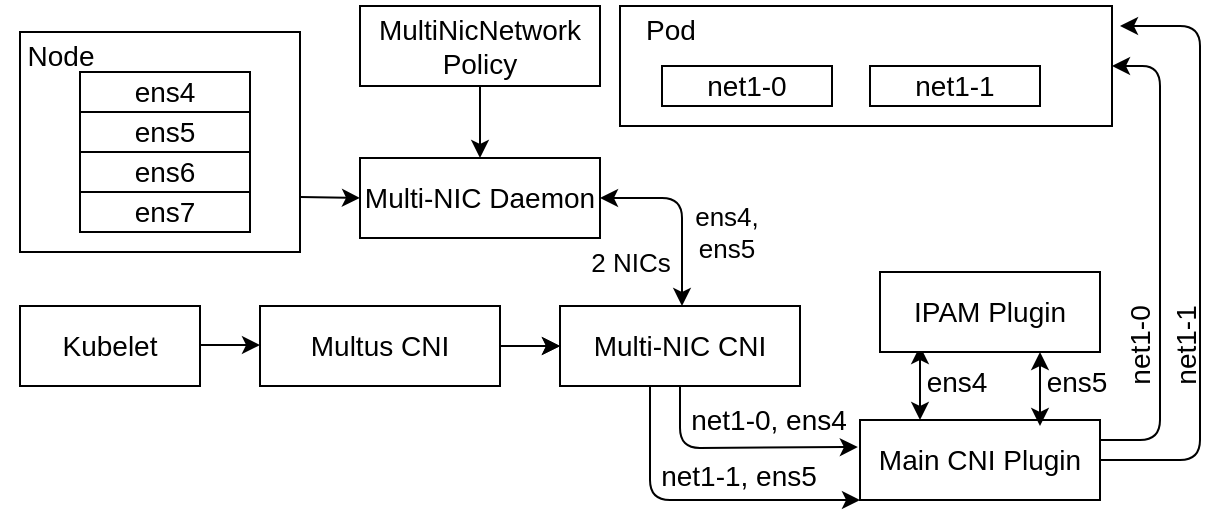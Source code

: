 <mxfile>
    <diagram id="R_PuKiIMnyWnv1Evqzq0" name="Page-1">
        <mxGraphModel dx="505" dy="594" grid="1" gridSize="10" guides="1" tooltips="1" connect="1" arrows="1" fold="1" page="1" pageScale="1" pageWidth="850" pageHeight="1100" math="0" shadow="0">
            <root>
                <mxCell id="0"/>
                <mxCell id="1" parent="0"/>
                <mxCell id="35" style="edgeStyle=none;html=1;entryX=0.642;entryY=0;entryDx=0;entryDy=0;entryPerimeter=0;fontSize=14;exitX=1;exitY=0.5;exitDx=0;exitDy=0;startArrow=classic;startFill=1;" parent="1" edge="1" source="62">
                    <mxGeometry relative="1" as="geometry">
                        <mxPoint x="481" y="270" as="sourcePoint"/>
                        <mxPoint x="481.0" y="310" as="targetPoint"/>
                        <Array as="points">
                            <mxPoint x="481" y="256"/>
                        </Array>
                    </mxGeometry>
                </mxCell>
                <mxCell id="16" style="edgeStyle=none;html=1;startArrow=classic;startFill=1;fontSize=14;entryX=0.25;entryY=0;entryDx=0;entryDy=0;" parent="1" edge="1" target="49">
                    <mxGeometry relative="1" as="geometry">
                        <mxPoint x="600" y="330" as="sourcePoint"/>
                        <mxPoint x="575" y="322" as="targetPoint"/>
                    </mxGeometry>
                </mxCell>
                <mxCell id="56" style="edgeStyle=none;html=1;exitX=0.5;exitY=1;exitDx=0;exitDy=0;entryX=-0.009;entryY=0.338;entryDx=0;entryDy=0;entryPerimeter=0;" parent="1" source="3" target="49" edge="1">
                    <mxGeometry relative="1" as="geometry">
                        <Array as="points">
                            <mxPoint x="480" y="381"/>
                        </Array>
                        <mxPoint x="570" y="387" as="targetPoint"/>
                    </mxGeometry>
                </mxCell>
                <mxCell id="3" value="Multi-NIC CNI" style="rounded=0;whiteSpace=wrap;html=1;fontSize=14;" parent="1" vertex="1">
                    <mxGeometry x="420" y="310" width="120" height="40" as="geometry"/>
                </mxCell>
                <mxCell id="4" value="IPAM Plugin" style="rounded=0;whiteSpace=wrap;html=1;fontSize=14;" parent="1" vertex="1">
                    <mxGeometry x="580" y="293" width="110" height="40" as="geometry"/>
                </mxCell>
                <mxCell id="15" style="edgeStyle=none;html=1;exitX=1;exitY=0.5;exitDx=0;exitDy=0;entryX=0;entryY=0.5;entryDx=0;entryDy=0;fontSize=14;" parent="1" source="9" target="3" edge="1">
                    <mxGeometry relative="1" as="geometry"/>
                </mxCell>
                <mxCell id="60" value="" style="edgeStyle=none;html=1;" edge="1" parent="1" source="9" target="3">
                    <mxGeometry relative="1" as="geometry"/>
                </mxCell>
                <mxCell id="9" value="Multus CNI" style="rounded=0;whiteSpace=wrap;html=1;fontSize=14;" parent="1" vertex="1">
                    <mxGeometry x="270" y="310" width="120" height="40" as="geometry"/>
                </mxCell>
                <mxCell id="11" value="Kubelet" style="rounded=0;whiteSpace=wrap;html=1;fontSize=14;" parent="1" vertex="1">
                    <mxGeometry x="150" y="310" width="90" height="40" as="geometry"/>
                </mxCell>
                <mxCell id="17" value="" style="rounded=0;whiteSpace=wrap;html=1;fontSize=14;" parent="1" vertex="1">
                    <mxGeometry x="450" y="160" width="246" height="60" as="geometry"/>
                </mxCell>
                <mxCell id="19" value="Pod" style="text;html=1;align=center;verticalAlign=middle;resizable=0;points=[];autosize=1;strokeColor=none;fillColor=none;fontSize=14;" parent="1" vertex="1">
                    <mxGeometry x="450" y="157" width="50" height="30" as="geometry"/>
                </mxCell>
                <mxCell id="64" style="edgeStyle=none;html=1;exitX=1;exitY=0.75;exitDx=0;exitDy=0;entryX=0;entryY=0.5;entryDx=0;entryDy=0;" edge="1" parent="1" source="26" target="62">
                    <mxGeometry relative="1" as="geometry"/>
                </mxCell>
                <mxCell id="26" value="" style="rounded=0;whiteSpace=wrap;html=1;fontSize=14;" parent="1" vertex="1">
                    <mxGeometry x="150" y="173" width="140" height="110" as="geometry"/>
                </mxCell>
                <mxCell id="27" value="Node" style="text;html=1;align=center;verticalAlign=middle;resizable=0;points=[];autosize=1;strokeColor=none;fillColor=none;fontSize=14;" parent="1" vertex="1">
                    <mxGeometry x="140" y="170" width="60" height="30" as="geometry"/>
                </mxCell>
                <mxCell id="28" value="ens4" style="rounded=0;whiteSpace=wrap;html=1;fontSize=14;" parent="1" vertex="1">
                    <mxGeometry x="180" y="193" width="85" height="20" as="geometry"/>
                </mxCell>
                <mxCell id="29" value="ens5" style="rounded=0;whiteSpace=wrap;html=1;fontSize=14;" parent="1" vertex="1">
                    <mxGeometry x="180" y="213" width="85" height="20" as="geometry"/>
                </mxCell>
                <mxCell id="30" value="ens6" style="rounded=0;whiteSpace=wrap;html=1;fontSize=14;" parent="1" vertex="1">
                    <mxGeometry x="180" y="233" width="85" height="20" as="geometry"/>
                </mxCell>
                <mxCell id="31" value="ens7" style="rounded=0;whiteSpace=wrap;html=1;fontSize=14;" parent="1" vertex="1">
                    <mxGeometry x="180" y="253" width="85" height="20" as="geometry"/>
                </mxCell>
                <mxCell id="37" value="ens4" style="text;html=1;align=center;verticalAlign=middle;resizable=0;points=[];autosize=1;strokeColor=none;fillColor=none;fontSize=14;" parent="1" vertex="1">
                    <mxGeometry x="592.5" y="333" width="50" height="30" as="geometry"/>
                </mxCell>
                <mxCell id="38" value="ens5" style="text;html=1;align=center;verticalAlign=middle;resizable=0;points=[];autosize=1;strokeColor=none;fillColor=none;fontSize=14;" parent="1" vertex="1">
                    <mxGeometry x="653" y="333" width="50" height="30" as="geometry"/>
                </mxCell>
                <mxCell id="41" value="net1-0" style="rounded=0;whiteSpace=wrap;html=1;fontSize=14;" parent="1" vertex="1">
                    <mxGeometry x="471" y="190" width="85" height="20" as="geometry"/>
                </mxCell>
                <mxCell id="42" value="net1-1" style="rounded=0;whiteSpace=wrap;html=1;fontSize=14;" parent="1" vertex="1">
                    <mxGeometry x="575" y="190" width="85" height="20" as="geometry"/>
                </mxCell>
                <mxCell id="43" value="net1-0" style="text;html=1;align=center;verticalAlign=middle;resizable=0;points=[];autosize=1;strokeColor=none;fillColor=none;fontSize=14;rotation=270;" parent="1" vertex="1">
                    <mxGeometry x="680" y="315" width="60" height="30" as="geometry"/>
                </mxCell>
                <mxCell id="53" style="edgeStyle=none;html=1;exitX=1;exitY=0.25;exitDx=0;exitDy=0;entryX=1;entryY=0.5;entryDx=0;entryDy=0;" parent="1" source="49" target="17" edge="1">
                    <mxGeometry relative="1" as="geometry">
                        <Array as="points">
                            <mxPoint x="720" y="377"/>
                            <mxPoint x="720" y="190"/>
                        </Array>
                    </mxGeometry>
                </mxCell>
                <mxCell id="49" value="Main CNI Plugin" style="rounded=0;whiteSpace=wrap;html=1;fontSize=14;" parent="1" vertex="1">
                    <mxGeometry x="570" y="367" width="120" height="40" as="geometry"/>
                </mxCell>
                <mxCell id="54" style="edgeStyle=none;html=1;exitX=1;exitY=0.5;exitDx=0;exitDy=0;" parent="1" source="49" edge="1">
                    <mxGeometry relative="1" as="geometry">
                        <mxPoint x="700" y="387" as="sourcePoint"/>
                        <mxPoint x="700" y="170" as="targetPoint"/>
                        <Array as="points">
                            <mxPoint x="740" y="387"/>
                            <mxPoint x="740" y="170"/>
                        </Array>
                    </mxGeometry>
                </mxCell>
                <mxCell id="55" value="net1-1" style="text;html=1;align=center;verticalAlign=middle;resizable=0;points=[];autosize=1;strokeColor=none;fillColor=none;fontSize=14;rotation=270;" parent="1" vertex="1">
                    <mxGeometry x="703" y="315" width="60" height="30" as="geometry"/>
                </mxCell>
                <mxCell id="57" style="edgeStyle=none;html=1;exitX=0.375;exitY=0.996;exitDx=0;exitDy=0;entryX=0;entryY=1;entryDx=0;entryDy=0;exitPerimeter=0;" parent="1" source="3" target="49" edge="1">
                    <mxGeometry relative="1" as="geometry">
                        <mxPoint x="520" y="360" as="sourcePoint"/>
                        <mxPoint x="580" y="397" as="targetPoint"/>
                        <Array as="points">
                            <mxPoint x="465" y="407"/>
                        </Array>
                    </mxGeometry>
                </mxCell>
                <mxCell id="58" value="net1-0, ens4" style="text;html=1;align=center;verticalAlign=middle;resizable=0;points=[];autosize=1;strokeColor=none;fillColor=none;fontSize=14;" parent="1" vertex="1">
                    <mxGeometry x="474" y="352" width="100" height="30" as="geometry"/>
                </mxCell>
                <mxCell id="59" value="net1-1, ens5" style="text;html=1;align=center;verticalAlign=middle;resizable=0;points=[];autosize=1;strokeColor=none;fillColor=none;fontSize=14;" parent="1" vertex="1">
                    <mxGeometry x="459" y="380" width="100" height="30" as="geometry"/>
                </mxCell>
                <mxCell id="61" value="" style="edgeStyle=none;html=1;" edge="1" parent="1">
                    <mxGeometry relative="1" as="geometry">
                        <mxPoint x="240" y="329.5" as="sourcePoint"/>
                        <mxPoint x="270" y="329.5" as="targetPoint"/>
                    </mxGeometry>
                </mxCell>
                <mxCell id="62" value="Multi-NIC Daemon" style="rounded=0;whiteSpace=wrap;html=1;fontSize=14;" vertex="1" parent="1">
                    <mxGeometry x="320" y="236" width="120" height="40" as="geometry"/>
                </mxCell>
                <mxCell id="65" value="2 NICs" style="text;html=1;align=center;verticalAlign=middle;resizable=0;points=[];autosize=1;strokeColor=none;fillColor=none;fontSize=13;" vertex="1" parent="1">
                    <mxGeometry x="425" y="273" width="60" height="30" as="geometry"/>
                </mxCell>
                <mxCell id="66" value="ens4,&lt;br style=&quot;font-size: 13px;&quot;&gt;ens5" style="text;html=1;align=center;verticalAlign=middle;resizable=0;points=[];autosize=1;strokeColor=none;fillColor=none;fontSize=13;" vertex="1" parent="1">
                    <mxGeometry x="473" y="253" width="60" height="40" as="geometry"/>
                </mxCell>
                <mxCell id="71" style="edgeStyle=none;html=1;startArrow=classic;startFill=1;fontSize=14;entryX=0.25;entryY=0;entryDx=0;entryDy=0;" edge="1" parent="1">
                    <mxGeometry relative="1" as="geometry">
                        <mxPoint x="660" y="333" as="sourcePoint"/>
                        <mxPoint x="660" y="370" as="targetPoint"/>
                    </mxGeometry>
                </mxCell>
                <mxCell id="72" value="MultiNicNetwork Policy" style="rounded=0;whiteSpace=wrap;html=1;fontSize=14;" vertex="1" parent="1">
                    <mxGeometry x="320" y="160" width="120" height="40" as="geometry"/>
                </mxCell>
                <mxCell id="74" style="edgeStyle=none;html=1;exitX=0.5;exitY=1;exitDx=0;exitDy=0;" edge="1" parent="1" source="72" target="62">
                    <mxGeometry relative="1" as="geometry">
                        <mxPoint x="300" y="265.5" as="sourcePoint"/>
                        <mxPoint x="330" y="266" as="targetPoint"/>
                    </mxGeometry>
                </mxCell>
            </root>
        </mxGraphModel>
    </diagram>
</mxfile>
